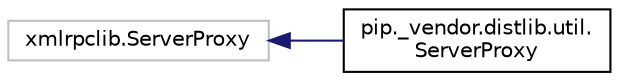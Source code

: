 digraph "Graphical Class Hierarchy"
{
 // LATEX_PDF_SIZE
  edge [fontname="Helvetica",fontsize="10",labelfontname="Helvetica",labelfontsize="10"];
  node [fontname="Helvetica",fontsize="10",shape=record];
  rankdir="LR";
  Node3320 [label="xmlrpclib.ServerProxy",height=0.2,width=0.4,color="grey75", fillcolor="white", style="filled",tooltip=" "];
  Node3320 -> Node0 [dir="back",color="midnightblue",fontsize="10",style="solid",fontname="Helvetica"];
  Node0 [label="pip._vendor.distlib.util.\lServerProxy",height=0.2,width=0.4,color="black", fillcolor="white", style="filled",URL="$classpip_1_1__vendor_1_1distlib_1_1util_1_1_server_proxy.html",tooltip=" "];
}

